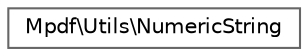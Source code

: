 digraph "Graphical Class Hierarchy"
{
 // LATEX_PDF_SIZE
  bgcolor="transparent";
  edge [fontname=Helvetica,fontsize=10,labelfontname=Helvetica,labelfontsize=10];
  node [fontname=Helvetica,fontsize=10,shape=box,height=0.2,width=0.4];
  rankdir="LR";
  Node0 [id="Node000000",label="Mpdf\\Utils\\NumericString",height=0.2,width=0.4,color="grey40", fillcolor="white", style="filled",URL="$classMpdf_1_1Utils_1_1NumericString.html",tooltip=" "];
}
